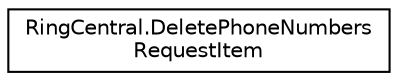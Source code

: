 digraph "Graphical Class Hierarchy"
{
 // LATEX_PDF_SIZE
  edge [fontname="Helvetica",fontsize="10",labelfontname="Helvetica",labelfontsize="10"];
  node [fontname="Helvetica",fontsize="10",shape=record];
  rankdir="LR";
  Node0 [label="RingCentral.DeletePhoneNumbers\lRequestItem",height=0.2,width=0.4,color="black", fillcolor="white", style="filled",URL="$classRingCentral_1_1DeletePhoneNumbersRequestItem.html",tooltip="The indication of a number to be deleted - either \"id\" or \"phoneNumber\" must be specified."];
}
